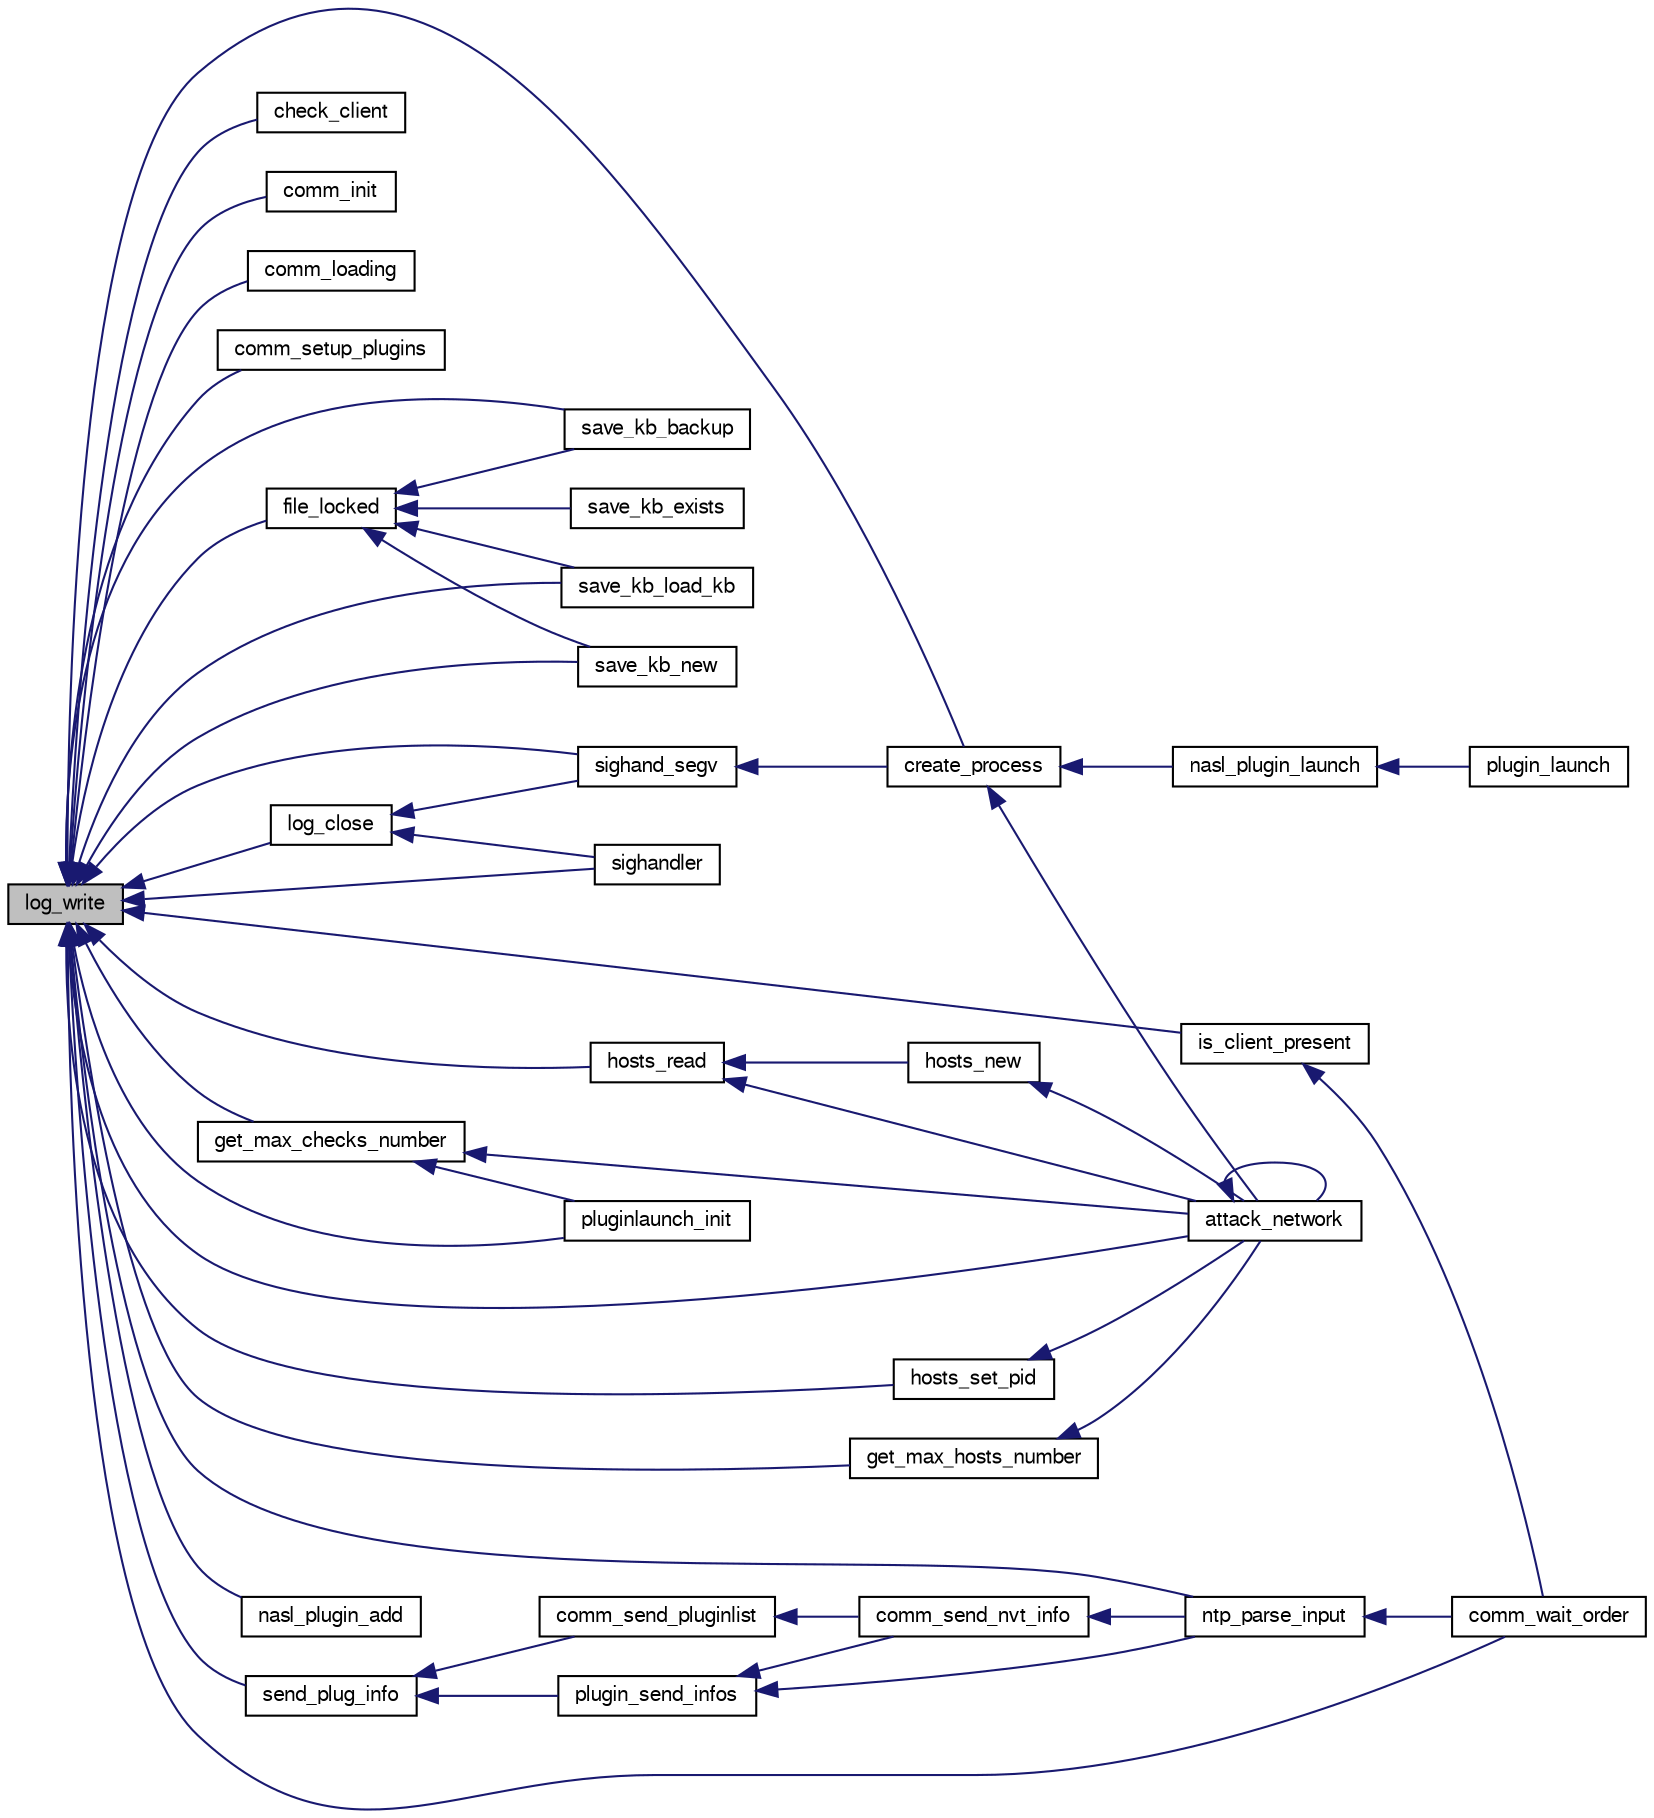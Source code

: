 digraph G
{
  bgcolor="transparent";
  edge [fontname="FreeSans",fontsize="10",labelfontname="FreeSans",labelfontsize="10"];
  node [fontname="FreeSans",fontsize="10",shape=record];
  rankdir=LR;
  Node1 [label="log_write",height=0.2,width=0.4,color="black", fillcolor="grey75", style="filled" fontcolor="black"];
  Node1 -> Node2 [dir=back,color="midnightblue",fontsize="10",style="solid",fontname="FreeSans"];
  Node2 [label="attack_network",height=0.2,width=0.4,color="black",URL="$attack_8h.html#a8487544e41baa26d15e4f9a91e4b34b8",tooltip="Attack a whole network."];
  Node2 -> Node2 [dir=back,color="midnightblue",fontsize="10",style="solid",fontname="FreeSans"];
  Node1 -> Node3 [dir=back,color="midnightblue",fontsize="10",style="solid",fontname="FreeSans"];
  Node3 [label="check_client",height=0.2,width=0.4,color="black",URL="$openvassd_8c.html#a4aeebf358bcf8aecfc8aff0591c3efed"];
  Node1 -> Node4 [dir=back,color="midnightblue",fontsize="10",style="solid",fontname="FreeSans"];
  Node4 [label="comm_init",height=0.2,width=0.4,color="black",URL="$comm_8h.html#a1281f6fa30576a5741da55113be85e15",tooltip="Initializes the communication between the scanner (us) and the client."];
  Node1 -> Node5 [dir=back,color="midnightblue",fontsize="10",style="solid",fontname="FreeSans"];
  Node5 [label="comm_loading",height=0.2,width=0.4,color="black",URL="$comm_8h.html#ae7b7f30a5bfcdeffb265e027f6dc852c",tooltip="Informs the client that the scanner is still loading."];
  Node1 -> Node6 [dir=back,color="midnightblue",fontsize="10",style="solid",fontname="FreeSans"];
  Node6 [label="comm_setup_plugins",height=0.2,width=0.4,color="black",URL="$comm_8h.html#a2e9c2bce264b06ef85378e09c2779c72"];
  Node1 -> Node7 [dir=back,color="midnightblue",fontsize="10",style="solid",fontname="FreeSans"];
  Node7 [label="comm_wait_order",height=0.2,width=0.4,color="black",URL="$comm_8h.html#ae6a440e81d4192ba998ac45d1025b21f",tooltip="This function waits for the attack order of the client. Meanwhile, it processes all..."];
  Node1 -> Node8 [dir=back,color="midnightblue",fontsize="10",style="solid",fontname="FreeSans"];
  Node8 [label="create_process",height=0.2,width=0.4,color="black",URL="$processes_8h.html#a33bddbaad1f0131543a4c9dfdb21cea3",tooltip="Create a new process (fork)."];
  Node8 -> Node2 [dir=back,color="midnightblue",fontsize="10",style="solid",fontname="FreeSans"];
  Node8 -> Node9 [dir=back,color="midnightblue",fontsize="10",style="solid",fontname="FreeSans"];
  Node9 [label="nasl_plugin_launch",height=0.2,width=0.4,color="black",URL="$pluginload_8h.html#a8f0adeb1351ad9c6d13fbddcd46368ed",tooltip="Launch a NASL plugin."];
  Node9 -> Node10 [dir=back,color="midnightblue",fontsize="10",style="solid",fontname="FreeSans"];
  Node10 [label="plugin_launch",height=0.2,width=0.4,color="black",URL="$pluginlaunch_8c.html#a98de3d0683725309ac112c7ae19cd0fe"];
  Node1 -> Node11 [dir=back,color="midnightblue",fontsize="10",style="solid",fontname="FreeSans"];
  Node11 [label="file_locked",height=0.2,width=0.4,color="black",URL="$locks_8h.html#a36f9acf6230239001e668ad7d97276c4"];
  Node11 -> Node12 [dir=back,color="midnightblue",fontsize="10",style="solid",fontname="FreeSans"];
  Node12 [label="save_kb_backup",height=0.2,width=0.4,color="black",URL="$save__kb_8h.html#a33b6df8ab3c347cda2b2be2ebdb883e4",tooltip="Makes a copy of the knowledge base."];
  Node11 -> Node13 [dir=back,color="midnightblue",fontsize="10",style="solid",fontname="FreeSans"];
  Node13 [label="save_kb_exists",height=0.2,width=0.4,color="black",URL="$save__kb_8h.html#af9357aec0db0ac5d85d7e0d3a7e155e6"];
  Node11 -> Node14 [dir=back,color="midnightblue",fontsize="10",style="solid",fontname="FreeSans"];
  Node14 [label="save_kb_load_kb",height=0.2,width=0.4,color="black",URL="$save__kb_8h.html#a7287c4dab745a6674c05ef1418beac49",tooltip="Restores a previously saved knowledge base."];
  Node11 -> Node15 [dir=back,color="midnightblue",fontsize="10",style="solid",fontname="FreeSans"];
  Node15 [label="save_kb_new",height=0.2,width=0.4,color="black",URL="$save__kb_8h.html#a040936a210b4d0e3a67ffd14e4da912b",tooltip="Initialize a new KB that will be saved."];
  Node1 -> Node16 [dir=back,color="midnightblue",fontsize="10",style="solid",fontname="FreeSans"];
  Node16 [label="get_max_checks_number",height=0.2,width=0.4,color="black",URL="$utils_8h.html#a4e410e884a88df5a0ee7939f2e095383"];
  Node16 -> Node2 [dir=back,color="midnightblue",fontsize="10",style="solid",fontname="FreeSans"];
  Node16 -> Node17 [dir=back,color="midnightblue",fontsize="10",style="solid",fontname="FreeSans"];
  Node17 [label="pluginlaunch_init",height=0.2,width=0.4,color="black",URL="$pluginlaunch_8h.html#a4a7b1afd48034ddc80ddbcdf68c9e67b"];
  Node1 -> Node18 [dir=back,color="midnightblue",fontsize="10",style="solid",fontname="FreeSans"];
  Node18 [label="get_max_hosts_number",height=0.2,width=0.4,color="black",URL="$utils_8h.html#aa479a3cc106042ef8bc9513196c568be"];
  Node18 -> Node2 [dir=back,color="midnightblue",fontsize="10",style="solid",fontname="FreeSans"];
  Node1 -> Node19 [dir=back,color="midnightblue",fontsize="10",style="solid",fontname="FreeSans"];
  Node19 [label="hosts_read",height=0.2,width=0.4,color="black",URL="$hosts_8h.html#a45569f26667992d13eb3654b2a945077",tooltip="Returns -1 if client asked to stop all tests or connection was lost or error. 0 otherwise..."];
  Node19 -> Node2 [dir=back,color="midnightblue",fontsize="10",style="solid",fontname="FreeSans"];
  Node19 -> Node20 [dir=back,color="midnightblue",fontsize="10",style="solid",fontname="FreeSans"];
  Node20 [label="hosts_new",height=0.2,width=0.4,color="black",URL="$hosts_8h.html#a2aca3226c70bb067a759855c000d1f89"];
  Node20 -> Node2 [dir=back,color="midnightblue",fontsize="10",style="solid",fontname="FreeSans"];
  Node1 -> Node21 [dir=back,color="midnightblue",fontsize="10",style="solid",fontname="FreeSans"];
  Node21 [label="hosts_set_pid",height=0.2,width=0.4,color="black",URL="$hosts_8h.html#adf87f0120fd6f0a587debf6730a6f44e"];
  Node21 -> Node2 [dir=back,color="midnightblue",fontsize="10",style="solid",fontname="FreeSans"];
  Node1 -> Node22 [dir=back,color="midnightblue",fontsize="10",style="solid",fontname="FreeSans"];
  Node22 [label="is_client_present",height=0.2,width=0.4,color="black",URL="$utils_8h.html#ab352c187119a61c3c30152b8f021f2ab"];
  Node22 -> Node7 [dir=back,color="midnightblue",fontsize="10",style="solid",fontname="FreeSans"];
  Node1 -> Node23 [dir=back,color="midnightblue",fontsize="10",style="solid",fontname="FreeSans"];
  Node23 [label="log_close",height=0.2,width=0.4,color="black",URL="$log_8h.html#a25f631f4888ff15a15f8df9b7758b782"];
  Node23 -> Node24 [dir=back,color="midnightblue",fontsize="10",style="solid",fontname="FreeSans"];
  Node24 [label="sighand_segv",height=0.2,width=0.4,color="black",URL="$sighand_8h.html#ac01ccf3a871f92b52595314e836dee5e"];
  Node24 -> Node8 [dir=back,color="midnightblue",fontsize="10",style="solid",fontname="FreeSans"];
  Node23 -> Node25 [dir=back,color="midnightblue",fontsize="10",style="solid",fontname="FreeSans"];
  Node25 [label="sighandler",height=0.2,width=0.4,color="black",URL="$sighand_8h.html#ab49a8b235c986751a39511f51f89fee2"];
  Node1 -> Node26 [dir=back,color="midnightblue",fontsize="10",style="solid",fontname="FreeSans"];
  Node26 [label="nasl_plugin_add",height=0.2,width=0.4,color="black",URL="$pluginload_8h.html#a4c0d723443bd1b1f4277171b67d2eaaa",tooltip="Add *one* .nasl plugin to the plugin list and return the pointer to it."];
  Node1 -> Node27 [dir=back,color="midnightblue",fontsize="10",style="solid",fontname="FreeSans"];
  Node27 [label="ntp_parse_input",height=0.2,width=0.4,color="black",URL="$ntp_8h.html#ad385351203f78e3406be7002270026d0",tooltip="Parses the input sent by the client before the NEW_ATTACK message."];
  Node27 -> Node7 [dir=back,color="midnightblue",fontsize="10",style="solid",fontname="FreeSans"];
  Node1 -> Node17 [dir=back,color="midnightblue",fontsize="10",style="solid",fontname="FreeSans"];
  Node1 -> Node12 [dir=back,color="midnightblue",fontsize="10",style="solid",fontname="FreeSans"];
  Node1 -> Node14 [dir=back,color="midnightblue",fontsize="10",style="solid",fontname="FreeSans"];
  Node1 -> Node15 [dir=back,color="midnightblue",fontsize="10",style="solid",fontname="FreeSans"];
  Node1 -> Node28 [dir=back,color="midnightblue",fontsize="10",style="solid",fontname="FreeSans"];
  Node28 [label="send_plug_info",height=0.2,width=0.4,color="black",URL="$comm_8c.html#a7d370aaa5e19dff8168a83b309848ebb",tooltip="Sends a plugin info."];
  Node28 -> Node29 [dir=back,color="midnightblue",fontsize="10",style="solid",fontname="FreeSans"];
  Node29 [label="comm_send_pluginlist",height=0.2,width=0.4,color="black",URL="$comm_8h.html#a3c844278ec64368af378548fcac8c2aa",tooltip="Sends the list of plugins that the scanner could load to the client,."];
  Node29 -> Node30 [dir=back,color="midnightblue",fontsize="10",style="solid",fontname="FreeSans"];
  Node30 [label="comm_send_nvt_info",height=0.2,width=0.4,color="black",URL="$comm_8h.html#aa7b0f6d9abdb114dad2784d5f0110df4",tooltip="Send the OTP NVT_INFO message and then handle any COMPLETE_LIST and PLUGIN_INFO commands..."];
  Node30 -> Node27 [dir=back,color="midnightblue",fontsize="10",style="solid",fontname="FreeSans"];
  Node28 -> Node31 [dir=back,color="midnightblue",fontsize="10",style="solid",fontname="FreeSans"];
  Node31 [label="plugin_send_infos",height=0.2,width=0.4,color="black",URL="$comm_8h.html#a3299bb8b57f3e362fea1eb07705e47c1",tooltip="Sends the plugin info for a single plugin."];
  Node31 -> Node30 [dir=back,color="midnightblue",fontsize="10",style="solid",fontname="FreeSans"];
  Node31 -> Node27 [dir=back,color="midnightblue",fontsize="10",style="solid",fontname="FreeSans"];
  Node1 -> Node24 [dir=back,color="midnightblue",fontsize="10",style="solid",fontname="FreeSans"];
  Node1 -> Node25 [dir=back,color="midnightblue",fontsize="10",style="solid",fontname="FreeSans"];
}
